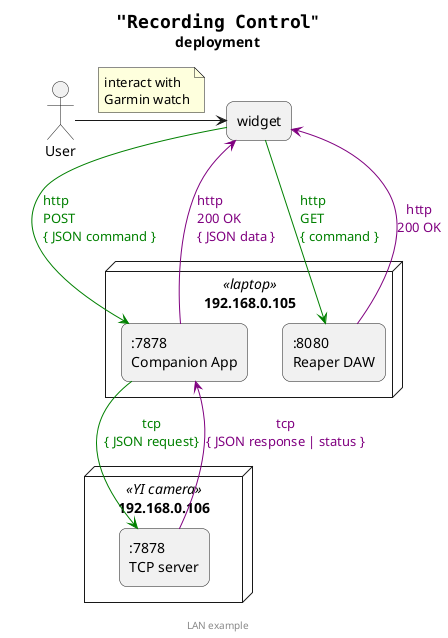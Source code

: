 @startuml
footer LAN example

title == """Recording Control"""\ndeployment

actor User
agent "widget" as w

node 192.168.0.105 << laptop >> as pc {
    agent ":7878\nCompanion App"  as ca
    agent ":8080\nReaper DAW" as daw
}

node "192.168.0.106" << YI camera >> {
    agent ":7878\nTCP server" as cam
}

skinparam agent {
    RoundCorner 15
}

User -> w

note top on link
interact with
Garmin watch
end note

w --> ca #green;text:green : http\l\
POST\n\
{ JSON command }

w <-- ca #purple;text:purple : http\l\
200 OK\n\
{ JSON data }

w --> daw #green;text:green : http\l\
GET\n\
{ command }

w <-- daw #purple;text:purple : http\n\
200 OK

ca --> cam #green;text:green : tcp\n\
{ JSON request}

ca <-- cam #purple;text:purple : tcp\n\
{ JSON response | status }
@enduml
